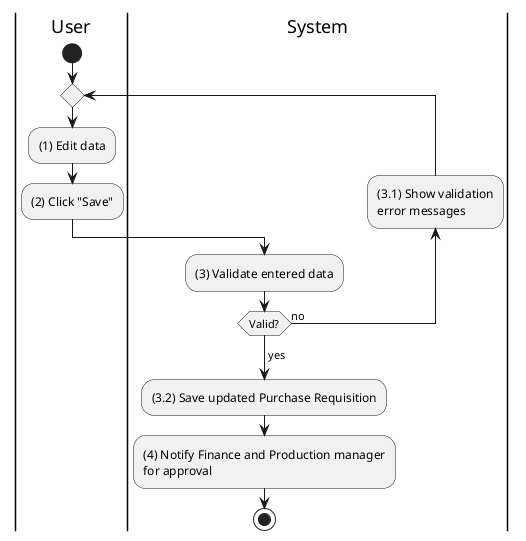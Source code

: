 @startuml purchase-requisition-update
|u|User
|s|System

|u|
start
repeat
    :(1) Edit data;
    :(2) Click "Save";

    |s|
    :(3) Validate entered data;
    backward:(3.1) Show validation
    error messages;
repeat while (Valid?) is (no)
->yes;
:(3.2) Save updated Purchase Requisition;
:(4) Notify Finance and Production manager
for approval;
stop
@enduml